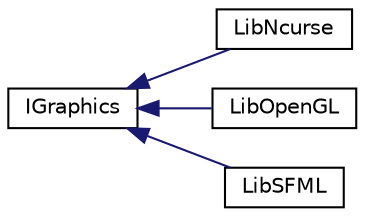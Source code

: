digraph "Graphical Class Hierarchy"
{
  edge [fontname="Helvetica",fontsize="10",labelfontname="Helvetica",labelfontsize="10"];
  node [fontname="Helvetica",fontsize="10",shape=record];
  rankdir="LR";
  Node0 [label="IGraphics",height=0.2,width=0.4,color="black", fillcolor="white", style="filled",URL="$class_i_graphics.html"];
  Node0 -> Node1 [dir="back",color="midnightblue",fontsize="10",style="solid",fontname="Helvetica"];
  Node1 [label="LibNcurse",height=0.2,width=0.4,color="black", fillcolor="white", style="filled",URL="$class_lib_ncurse.html"];
  Node0 -> Node2 [dir="back",color="midnightblue",fontsize="10",style="solid",fontname="Helvetica"];
  Node2 [label="LibOpenGL",height=0.2,width=0.4,color="black", fillcolor="white", style="filled",URL="$class_lib_open_g_l.html"];
  Node0 -> Node3 [dir="back",color="midnightblue",fontsize="10",style="solid",fontname="Helvetica"];
  Node3 [label="LibSFML",height=0.2,width=0.4,color="black", fillcolor="white", style="filled",URL="$class_lib_s_f_m_l.html"];
}
